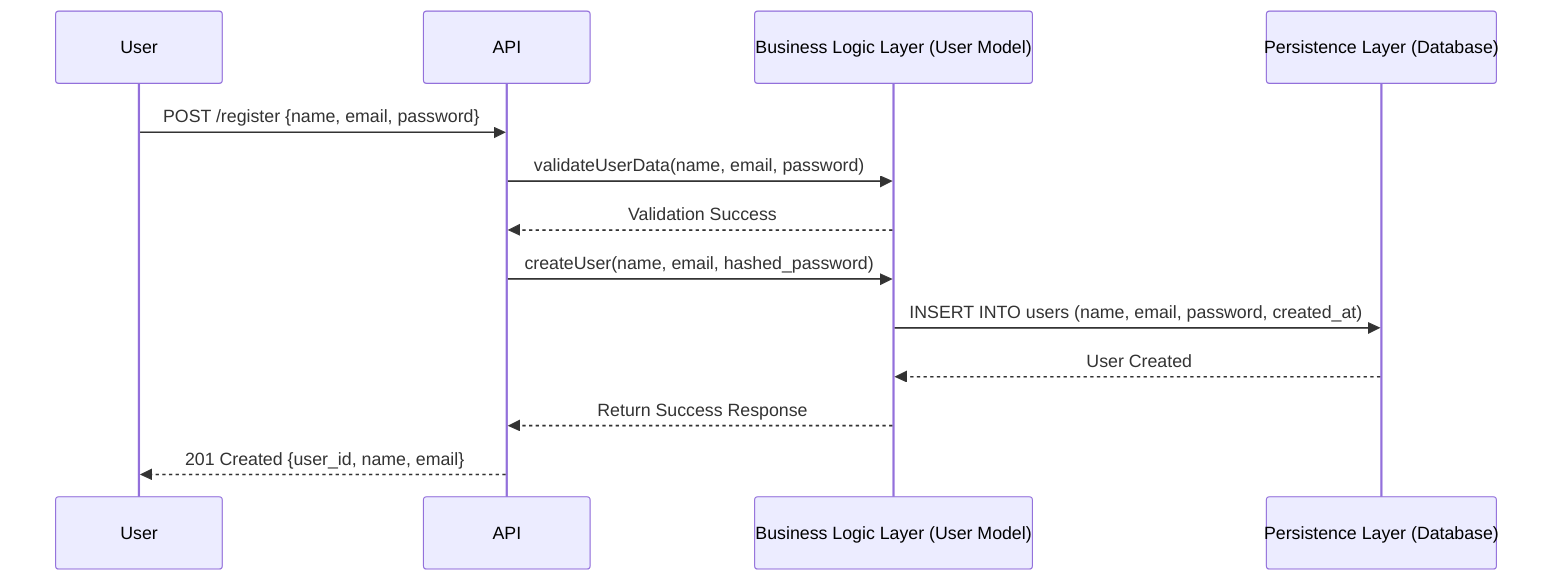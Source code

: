 %%Diagram type

sequenceDiagram

    %%Nodes Layers

    participant User
    participant API
    participant BusinessLogic as Business Logic Layer (User Model)
    participant Database as Persistence Layer (Database)

    %%Layer Relations and Line Labels

    User->>API: POST /register {name, email, password}
    API->>BusinessLogic: validateUserData(name, email, password)
    BusinessLogic-->>API: Validation Success
    API->>BusinessLogic: createUser(name, email, hashed_password)
    BusinessLogic->>Database: INSERT INTO users (name, email, password, created_at)
    Database-->>BusinessLogic: User Created
    BusinessLogic-->>API: Return Success Response
    API-->>User: 201 Created {user_id, name, email}